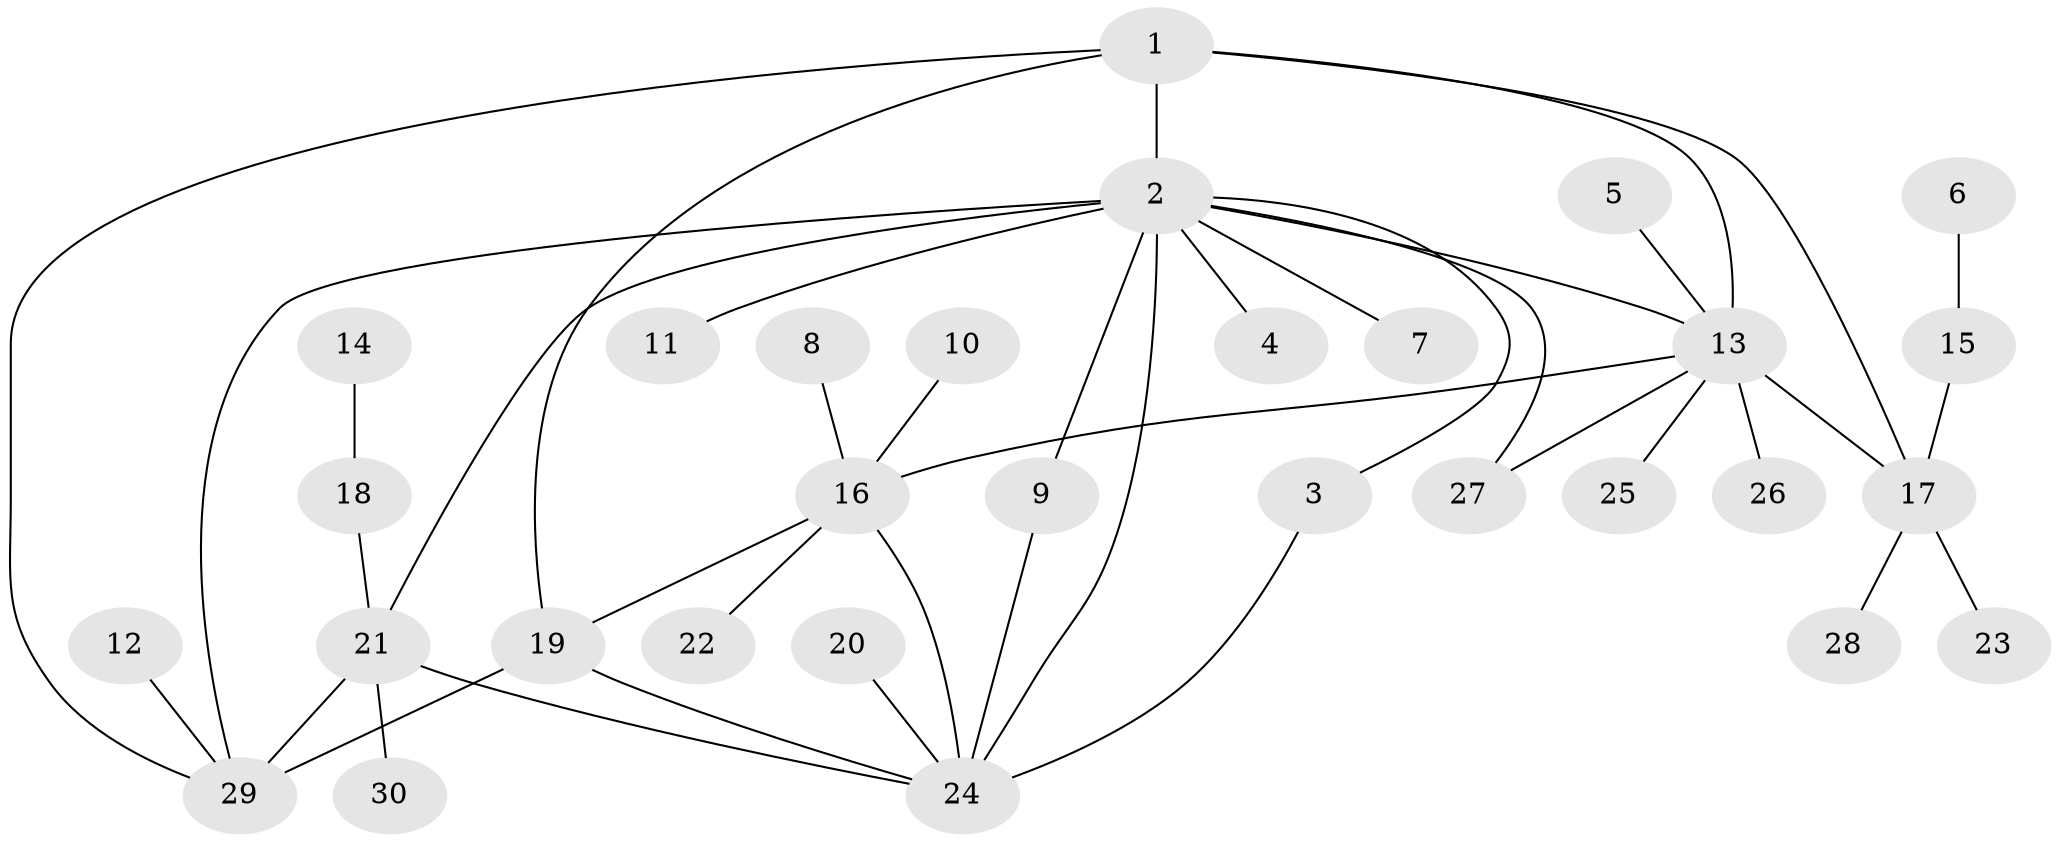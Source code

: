// original degree distribution, {4: 0.06666666666666667, 9: 0.03333333333333333, 3: 0.06666666666666667, 5: 0.06666666666666667, 7: 0.03333333333333333, 6: 0.03333333333333333, 8: 0.016666666666666666, 2: 0.15, 1: 0.5333333333333333}
// Generated by graph-tools (version 1.1) at 2025/50/03/09/25 03:50:30]
// undirected, 30 vertices, 41 edges
graph export_dot {
graph [start="1"]
  node [color=gray90,style=filled];
  1;
  2;
  3;
  4;
  5;
  6;
  7;
  8;
  9;
  10;
  11;
  12;
  13;
  14;
  15;
  16;
  17;
  18;
  19;
  20;
  21;
  22;
  23;
  24;
  25;
  26;
  27;
  28;
  29;
  30;
  1 -- 2 [weight=1.0];
  1 -- 13 [weight=1.0];
  1 -- 17 [weight=1.0];
  1 -- 19 [weight=1.0];
  1 -- 29 [weight=1.0];
  2 -- 3 [weight=1.0];
  2 -- 4 [weight=1.0];
  2 -- 7 [weight=1.0];
  2 -- 9 [weight=1.0];
  2 -- 11 [weight=1.0];
  2 -- 13 [weight=1.0];
  2 -- 21 [weight=1.0];
  2 -- 24 [weight=1.0];
  2 -- 27 [weight=1.0];
  2 -- 29 [weight=2.0];
  3 -- 24 [weight=1.0];
  5 -- 13 [weight=1.0];
  6 -- 15 [weight=1.0];
  8 -- 16 [weight=1.0];
  9 -- 24 [weight=1.0];
  10 -- 16 [weight=1.0];
  12 -- 29 [weight=1.0];
  13 -- 16 [weight=1.0];
  13 -- 17 [weight=1.0];
  13 -- 25 [weight=1.0];
  13 -- 26 [weight=2.0];
  13 -- 27 [weight=1.0];
  14 -- 18 [weight=1.0];
  15 -- 17 [weight=1.0];
  16 -- 19 [weight=1.0];
  16 -- 22 [weight=1.0];
  16 -- 24 [weight=1.0];
  17 -- 23 [weight=1.0];
  17 -- 28 [weight=1.0];
  18 -- 21 [weight=1.0];
  19 -- 24 [weight=1.0];
  19 -- 29 [weight=1.0];
  20 -- 24 [weight=1.0];
  21 -- 24 [weight=1.0];
  21 -- 29 [weight=2.0];
  21 -- 30 [weight=1.0];
}

